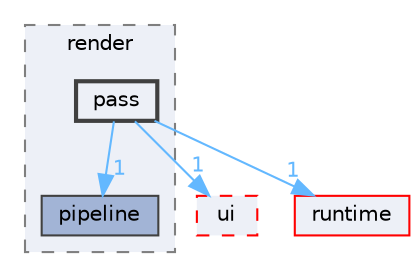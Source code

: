 digraph "module/render/pass"
{
 // LATEX_PDF_SIZE
  bgcolor="transparent";
  edge [fontname=Helvetica,fontsize=10,labelfontname=Helvetica,labelfontsize=10];
  node [fontname=Helvetica,fontsize=10,shape=box,height=0.2,width=0.4];
  compound=true
  subgraph clusterdir_0f6785fc82aaf296bbf7a6c2d8652c96 {
    graph [ bgcolor="#edf0f7", pencolor="grey50", label="render", fontname=Helvetica,fontsize=10 style="filled,dashed", URL="dir_0f6785fc82aaf296bbf7a6c2d8652c96.html",tooltip=""]
  dir_35974aa40842b48d558ca780fcb50f86 [label="pipeline", fillcolor="#a2b4d6", color="grey25", style="filled", URL="dir_35974aa40842b48d558ca780fcb50f86.html",tooltip=""];
  dir_36b4d8cecb490ca0f85a3f8cbfc9abc6 [label="pass", fillcolor="#edf0f7", color="grey25", style="filled,bold", URL="dir_36b4d8cecb490ca0f85a3f8cbfc9abc6.html",tooltip=""];
  }
  dir_ba0bce3c51de02067d89f5231328fc45 [label="ui", fillcolor="#edf0f7", color="red", style="filled,dashed", URL="dir_ba0bce3c51de02067d89f5231328fc45.html",tooltip=""];
  dir_cb031e414f281a658b23dddb30bb9d2c [label="runtime", fillcolor="#edf0f7", color="red", style="filled", URL="dir_cb031e414f281a658b23dddb30bb9d2c.html",tooltip=""];
  dir_36b4d8cecb490ca0f85a3f8cbfc9abc6->dir_35974aa40842b48d558ca780fcb50f86 [headlabel="1", labeldistance=1.5 headhref="dir_000542_000548.html" href="dir_000542_000548.html" color="steelblue1" fontcolor="steelblue1"];
  dir_36b4d8cecb490ca0f85a3f8cbfc9abc6->dir_ba0bce3c51de02067d89f5231328fc45 [headlabel="1", labeldistance=1.5 headhref="dir_000542_000884.html" href="dir_000542_000884.html" color="steelblue1" fontcolor="steelblue1"];
  dir_36b4d8cecb490ca0f85a3f8cbfc9abc6->dir_cb031e414f281a658b23dddb30bb9d2c [headlabel="1", labeldistance=1.5 headhref="dir_000542_000628.html" href="dir_000542_000628.html" color="steelblue1" fontcolor="steelblue1"];
}
